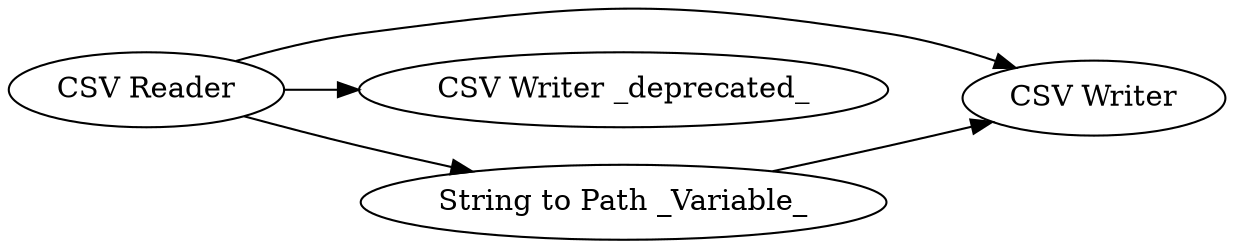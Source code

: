 digraph {
	1 [label="CSV Reader"]
	2 [label="CSV Writer"]
	20 [label="CSV Writer _deprecated_"]
	21 [label="String to Path _Variable_"]
	1 -> 20
	1 -> 21
	1 -> 2
	21 -> 2
	rankdir=LR
}
